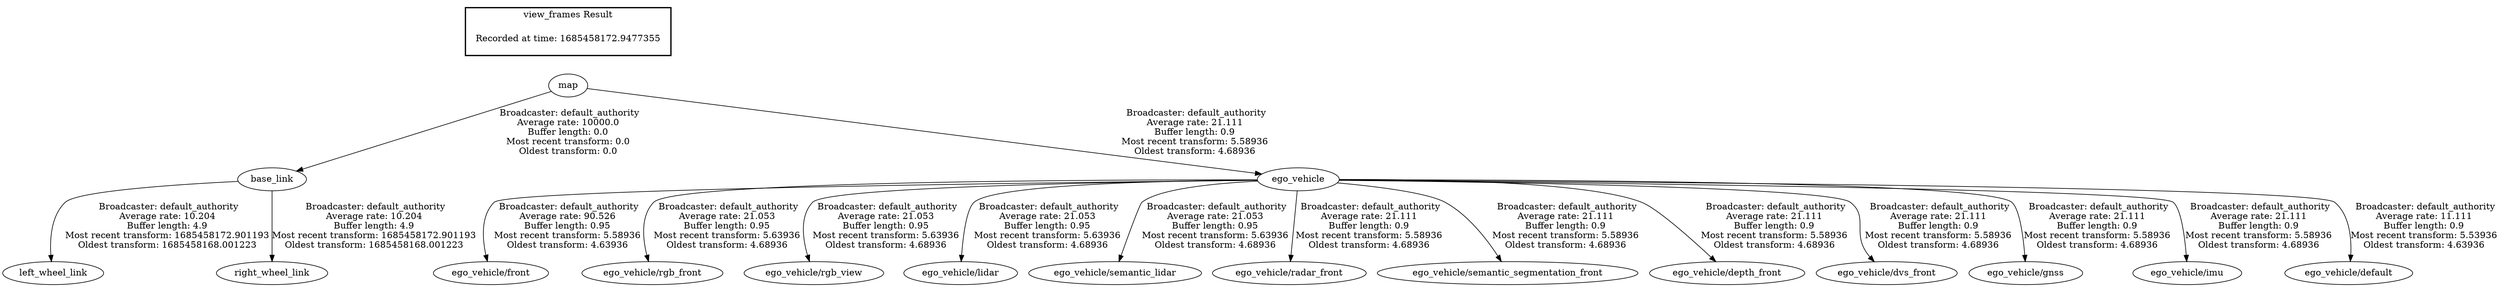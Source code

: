 digraph G {
"base_link" -> "left_wheel_link"[label=" Broadcaster: default_authority\nAverage rate: 10.204\nBuffer length: 4.9\nMost recent transform: 1685458172.901193\nOldest transform: 1685458168.001223\n"];
"map" -> "base_link"[label=" Broadcaster: default_authority\nAverage rate: 10000.0\nBuffer length: 0.0\nMost recent transform: 0.0\nOldest transform: 0.0\n"];
"base_link" -> "right_wheel_link"[label=" Broadcaster: default_authority\nAverage rate: 10.204\nBuffer length: 4.9\nMost recent transform: 1685458172.901193\nOldest transform: 1685458168.001223\n"];
"ego_vehicle" -> "ego_vehicle/front"[label=" Broadcaster: default_authority\nAverage rate: 90.526\nBuffer length: 0.95\nMost recent transform: 5.58936\nOldest transform: 4.63936\n"];
"map" -> "ego_vehicle"[label=" Broadcaster: default_authority\nAverage rate: 21.111\nBuffer length: 0.9\nMost recent transform: 5.58936\nOldest transform: 4.68936\n"];
"ego_vehicle" -> "ego_vehicle/rgb_front"[label=" Broadcaster: default_authority\nAverage rate: 21.053\nBuffer length: 0.95\nMost recent transform: 5.63936\nOldest transform: 4.68936\n"];
"ego_vehicle" -> "ego_vehicle/rgb_view"[label=" Broadcaster: default_authority\nAverage rate: 21.053\nBuffer length: 0.95\nMost recent transform: 5.63936\nOldest transform: 4.68936\n"];
"ego_vehicle" -> "ego_vehicle/lidar"[label=" Broadcaster: default_authority\nAverage rate: 21.053\nBuffer length: 0.95\nMost recent transform: 5.63936\nOldest transform: 4.68936\n"];
"ego_vehicle" -> "ego_vehicle/semantic_lidar"[label=" Broadcaster: default_authority\nAverage rate: 21.053\nBuffer length: 0.95\nMost recent transform: 5.63936\nOldest transform: 4.68936\n"];
"ego_vehicle" -> "ego_vehicle/radar_front"[label=" Broadcaster: default_authority\nAverage rate: 21.111\nBuffer length: 0.9\nMost recent transform: 5.58936\nOldest transform: 4.68936\n"];
"ego_vehicle" -> "ego_vehicle/semantic_segmentation_front"[label=" Broadcaster: default_authority\nAverage rate: 21.111\nBuffer length: 0.9\nMost recent transform: 5.58936\nOldest transform: 4.68936\n"];
"ego_vehicle" -> "ego_vehicle/depth_front"[label=" Broadcaster: default_authority\nAverage rate: 21.111\nBuffer length: 0.9\nMost recent transform: 5.58936\nOldest transform: 4.68936\n"];
"ego_vehicle" -> "ego_vehicle/dvs_front"[label=" Broadcaster: default_authority\nAverage rate: 21.111\nBuffer length: 0.9\nMost recent transform: 5.58936\nOldest transform: 4.68936\n"];
"ego_vehicle" -> "ego_vehicle/gnss"[label=" Broadcaster: default_authority\nAverage rate: 21.111\nBuffer length: 0.9\nMost recent transform: 5.58936\nOldest transform: 4.68936\n"];
"ego_vehicle" -> "ego_vehicle/imu"[label=" Broadcaster: default_authority\nAverage rate: 21.111\nBuffer length: 0.9\nMost recent transform: 5.58936\nOldest transform: 4.68936\n"];
"ego_vehicle" -> "ego_vehicle/default"[label=" Broadcaster: default_authority\nAverage rate: 11.111\nBuffer length: 0.9\nMost recent transform: 5.53936\nOldest transform: 4.63936\n"];
edge [style=invis];
 subgraph cluster_legend { style=bold; color=black; label ="view_frames Result";
"Recorded at time: 1685458172.9477355"[ shape=plaintext ] ;
}->"map";
}
